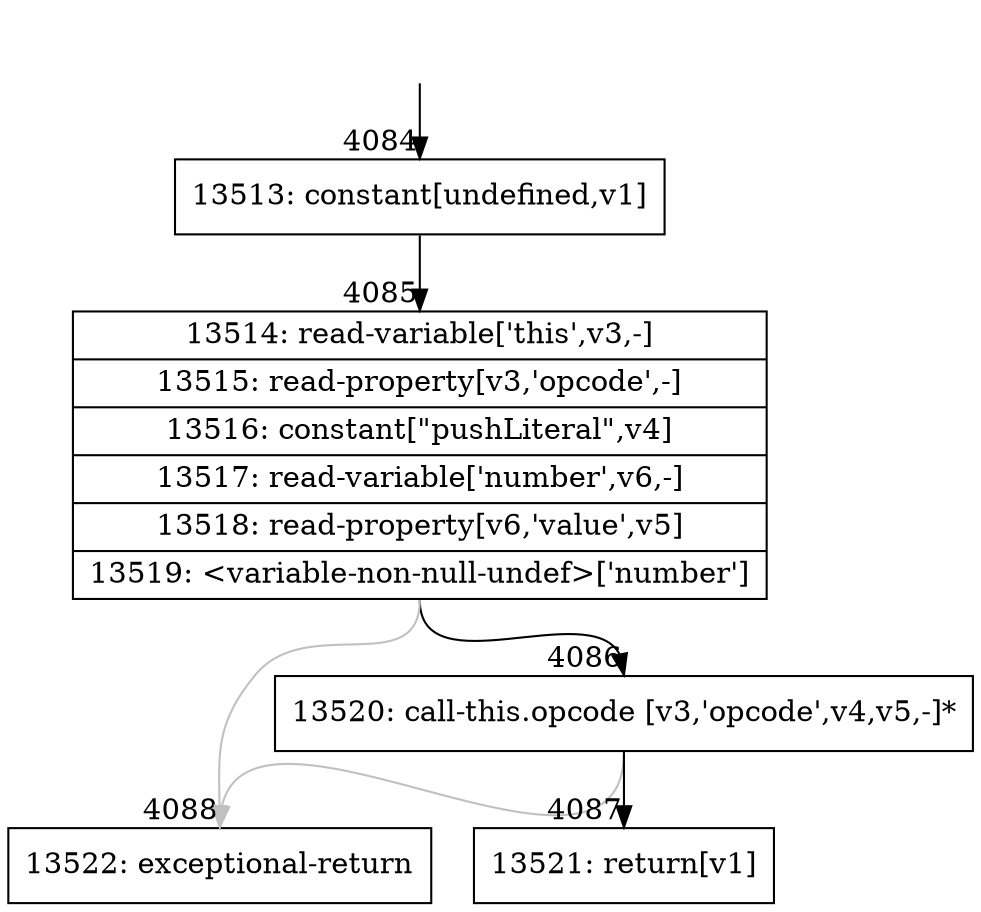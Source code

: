 digraph {
rankdir="TD"
BB_entry165[shape=none,label=""];
BB_entry165 -> BB4084 [tailport=s, headport=n, headlabel="    4084"]
BB4084 [shape=record label="{13513: constant[undefined,v1]}" ] 
BB4084 -> BB4085 [tailport=s, headport=n, headlabel="      4085"]
BB4085 [shape=record label="{13514: read-variable['this',v3,-]|13515: read-property[v3,'opcode',-]|13516: constant[\"pushLiteral\",v4]|13517: read-variable['number',v6,-]|13518: read-property[v6,'value',v5]|13519: \<variable-non-null-undef\>['number']}" ] 
BB4085 -> BB4086 [tailport=s, headport=n, headlabel="      4086"]
BB4085 -> BB4088 [tailport=s, headport=n, color=gray, headlabel="      4088"]
BB4086 [shape=record label="{13520: call-this.opcode [v3,'opcode',v4,v5,-]*}" ] 
BB4086 -> BB4087 [tailport=s, headport=n, headlabel="      4087"]
BB4086 -> BB4088 [tailport=s, headport=n, color=gray]
BB4087 [shape=record label="{13521: return[v1]}" ] 
BB4088 [shape=record label="{13522: exceptional-return}" ] 
//#$~ 2216
}
